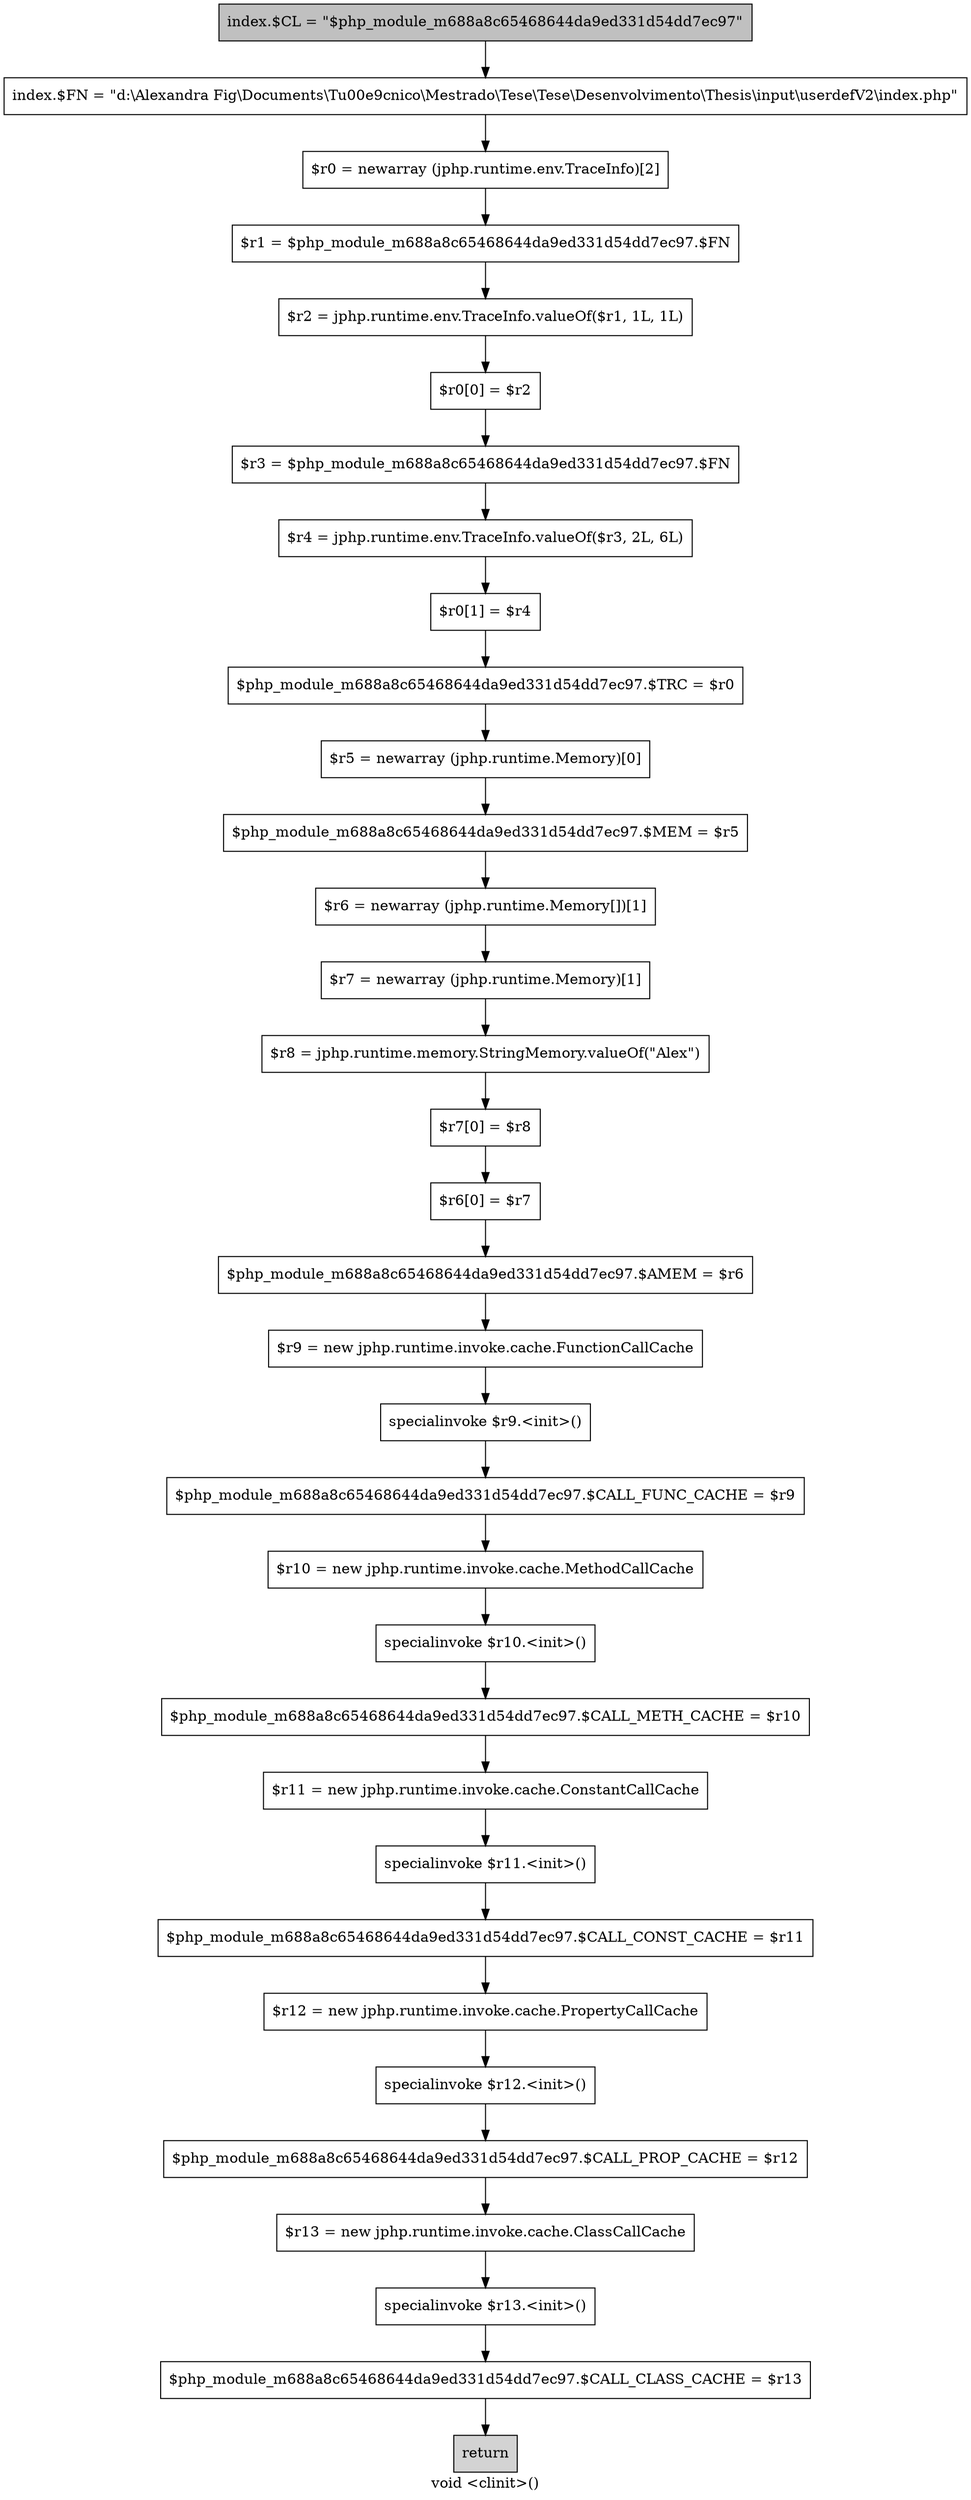 digraph "void <clinit>()" {
    label="void <clinit>()";
    node [shape=box];
    "0" [style=filled,fillcolor=gray,label="index.$CL = \"$php_module_m688a8c65468644da9ed331d54dd7ec97\"",];
    "1" [label="index.$FN = \"d:\\Alexandra Fig\\Documents\\T\u00e9cnico\\Mestrado\\Tese\\Tese\\Desenvolvimento\\Thesis\\input\\userdefV2\\index.php\"",];
    "0"->"1";
    "2" [label="$r0 = newarray (jphp.runtime.env.TraceInfo)[2]",];
    "1"->"2";
    "3" [label="$r1 = $php_module_m688a8c65468644da9ed331d54dd7ec97.$FN",];
    "2"->"3";
    "4" [label="$r2 = jphp.runtime.env.TraceInfo.valueOf($r1, 1L, 1L)",];
    "3"->"4";
    "5" [label="$r0[0] = $r2",];
    "4"->"5";
    "6" [label="$r3 = $php_module_m688a8c65468644da9ed331d54dd7ec97.$FN",];
    "5"->"6";
    "7" [label="$r4 = jphp.runtime.env.TraceInfo.valueOf($r3, 2L, 6L)",];
    "6"->"7";
    "8" [label="$r0[1] = $r4",];
    "7"->"8";
    "9" [label="$php_module_m688a8c65468644da9ed331d54dd7ec97.$TRC = $r0",];
    "8"->"9";
    "10" [label="$r5 = newarray (jphp.runtime.Memory)[0]",];
    "9"->"10";
    "11" [label="$php_module_m688a8c65468644da9ed331d54dd7ec97.$MEM = $r5",];
    "10"->"11";
    "12" [label="$r6 = newarray (jphp.runtime.Memory[])[1]",];
    "11"->"12";
    "13" [label="$r7 = newarray (jphp.runtime.Memory)[1]",];
    "12"->"13";
    "14" [label="$r8 = jphp.runtime.memory.StringMemory.valueOf(\"Alex\")",];
    "13"->"14";
    "15" [label="$r7[0] = $r8",];
    "14"->"15";
    "16" [label="$r6[0] = $r7",];
    "15"->"16";
    "17" [label="$php_module_m688a8c65468644da9ed331d54dd7ec97.$AMEM = $r6",];
    "16"->"17";
    "18" [label="$r9 = new jphp.runtime.invoke.cache.FunctionCallCache",];
    "17"->"18";
    "19" [label="specialinvoke $r9.<init>()",];
    "18"->"19";
    "20" [label="$php_module_m688a8c65468644da9ed331d54dd7ec97.$CALL_FUNC_CACHE = $r9",];
    "19"->"20";
    "21" [label="$r10 = new jphp.runtime.invoke.cache.MethodCallCache",];
    "20"->"21";
    "22" [label="specialinvoke $r10.<init>()",];
    "21"->"22";
    "23" [label="$php_module_m688a8c65468644da9ed331d54dd7ec97.$CALL_METH_CACHE = $r10",];
    "22"->"23";
    "24" [label="$r11 = new jphp.runtime.invoke.cache.ConstantCallCache",];
    "23"->"24";
    "25" [label="specialinvoke $r11.<init>()",];
    "24"->"25";
    "26" [label="$php_module_m688a8c65468644da9ed331d54dd7ec97.$CALL_CONST_CACHE = $r11",];
    "25"->"26";
    "27" [label="$r12 = new jphp.runtime.invoke.cache.PropertyCallCache",];
    "26"->"27";
    "28" [label="specialinvoke $r12.<init>()",];
    "27"->"28";
    "29" [label="$php_module_m688a8c65468644da9ed331d54dd7ec97.$CALL_PROP_CACHE = $r12",];
    "28"->"29";
    "30" [label="$r13 = new jphp.runtime.invoke.cache.ClassCallCache",];
    "29"->"30";
    "31" [label="specialinvoke $r13.<init>()",];
    "30"->"31";
    "32" [label="$php_module_m688a8c65468644da9ed331d54dd7ec97.$CALL_CLASS_CACHE = $r13",];
    "31"->"32";
    "33" [style=filled,fillcolor=lightgray,label="return",];
    "32"->"33";
}
